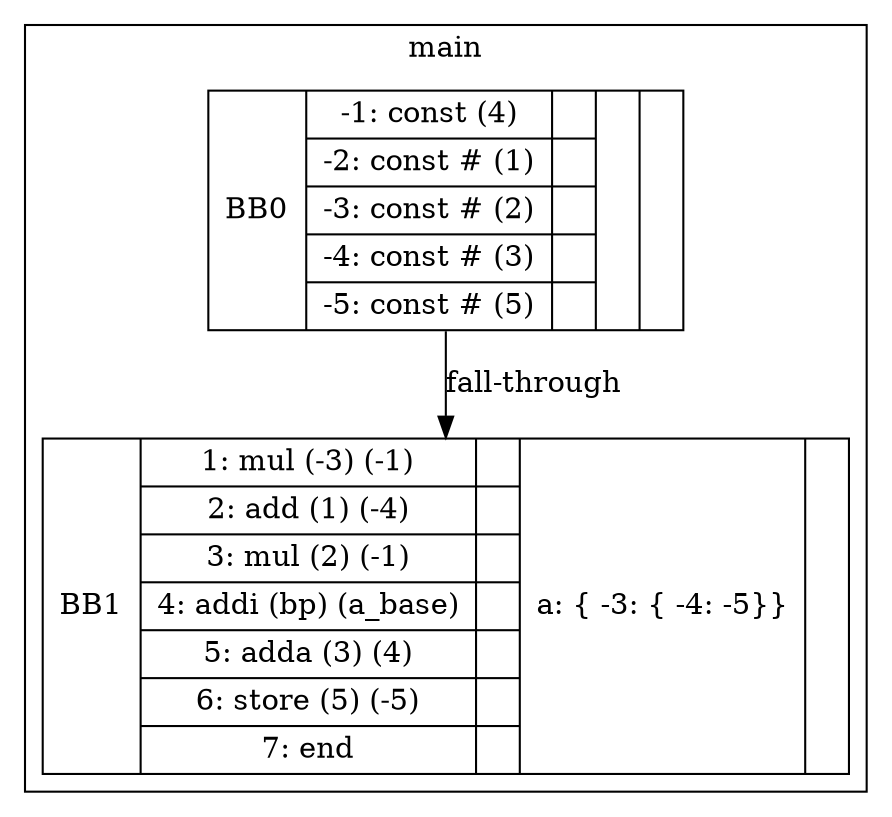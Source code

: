 digraph G{
			bb0[shape=record, weight=0, label="<b>BB0|{-1: const (4) |-2: const # (1) |-3: const # (2) |-4: const # (3) |-5: const # (5) }|{||||}|{}|{}"];
		bb1[shape=record, weight=1, label="<b>BB1|{1: mul (-3) (-1)|2: add (1) (-4)|3: mul (2) (-1)|4: addi (bp) (a_base)|5: adda (3) (4)|6: store (5) (-5)|7: end  }|{||||||}|{    a: 
\{      -3: 
\{        -4: -5
\}\}}|{}"];
	
subgraph cluster_main{
rankdir=LR;
	label=main
			bb0:s->bb1:n[label="fall-through"];
		
}
}